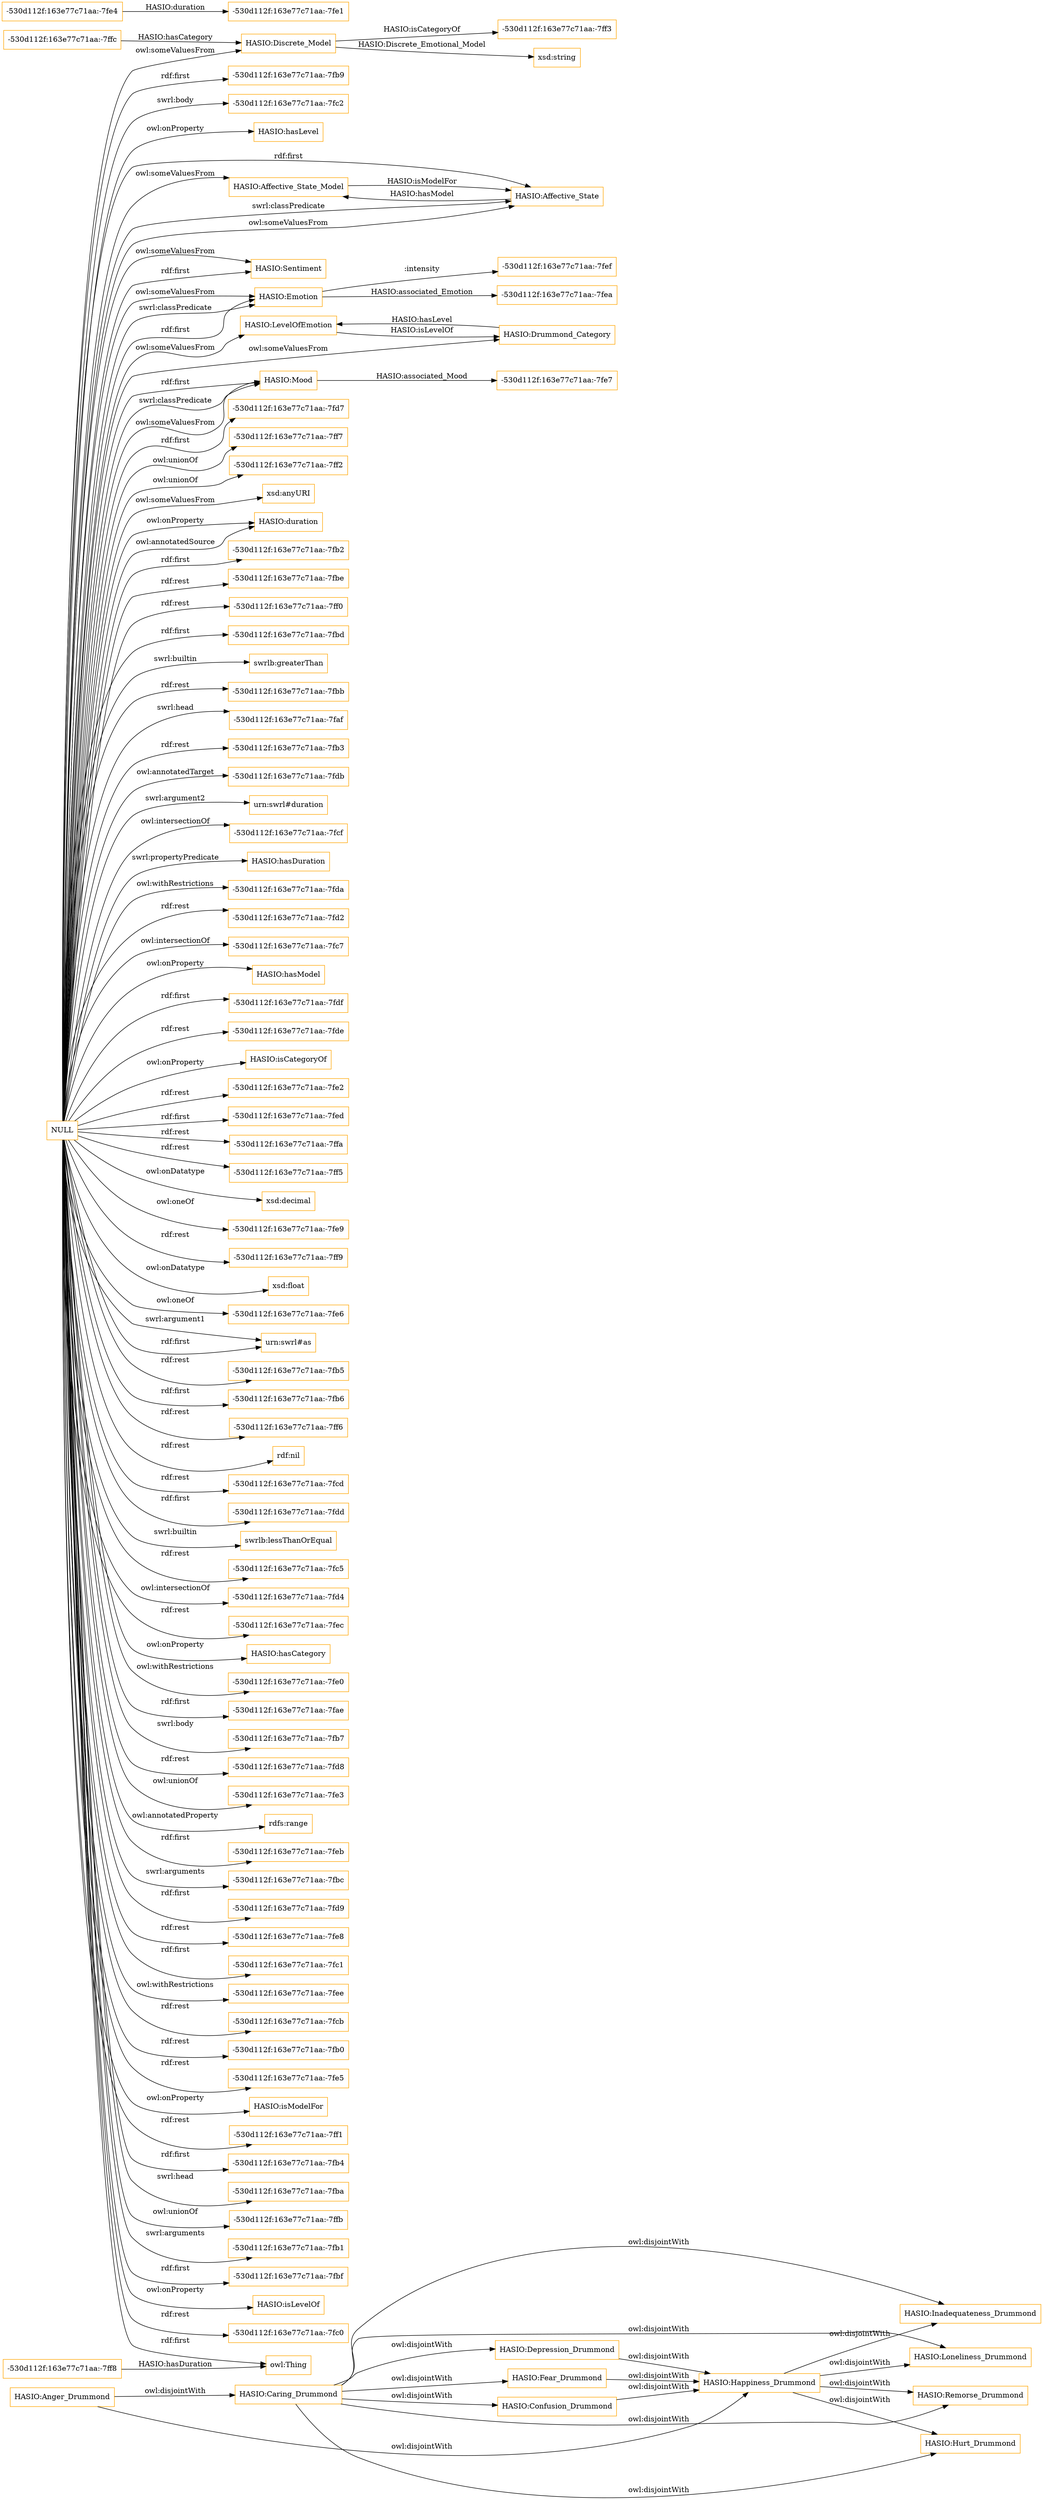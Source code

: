 digraph ar2dtool_diagram { 
rankdir=LR;
size="1501"
node [shape = rectangle, color="orange"]; "HASIO:Happiness_Drummond" "HASIO:Affective_State_Model" "HASIO:Loneliness_Drummond" "HASIO:Sentiment" "HASIO:Emotion" "HASIO:Affective_State" "HASIO:LevelOfEmotion" "HASIO:Confusion_Drummond" "HASIO:Mood" "-530d112f:163e77c71aa:-7ff8" "HASIO:Remorse_Drummond" "HASIO:Anger_Drummond" "HASIO:Inadequateness_Drummond" "HASIO:Fear_Drummond" "-530d112f:163e77c71aa:-7fe4" "HASIO:Depression_Drummond" "HASIO:Drummond_Category" "HASIO:Hurt_Drummond" "HASIO:Caring_Drummond" "-530d112f:163e77c71aa:-7ffc" "-530d112f:163e77c71aa:-7ff3" "HASIO:Discrete_Model" ; /*classes style*/
	"NULL" -> "-530d112f:163e77c71aa:-7ff7" [ label = "owl:unionOf" ];
	"NULL" -> "-530d112f:163e77c71aa:-7ff2" [ label = "owl:unionOf" ];
	"NULL" -> "HASIO:Drummond_Category" [ label = "owl:someValuesFrom" ];
	"NULL" -> "xsd:anyURI" [ label = "owl:someValuesFrom" ];
	"NULL" -> "HASIO:duration" [ label = "owl:onProperty" ];
	"NULL" -> "-530d112f:163e77c71aa:-7fb2" [ label = "rdf:first" ];
	"NULL" -> "-530d112f:163e77c71aa:-7fbe" [ label = "rdf:rest" ];
	"NULL" -> "-530d112f:163e77c71aa:-7ff0" [ label = "rdf:rest" ];
	"NULL" -> "-530d112f:163e77c71aa:-7fbd" [ label = "rdf:first" ];
	"NULL" -> "swrlb:greaterThan" [ label = "swrl:builtin" ];
	"NULL" -> "-530d112f:163e77c71aa:-7fbb" [ label = "rdf:rest" ];
	"NULL" -> "HASIO:Discrete_Model" [ label = "owl:someValuesFrom" ];
	"NULL" -> "-530d112f:163e77c71aa:-7faf" [ label = "swrl:head" ];
	"NULL" -> "-530d112f:163e77c71aa:-7fb3" [ label = "rdf:rest" ];
	"NULL" -> "-530d112f:163e77c71aa:-7fdb" [ label = "owl:annotatedTarget" ];
	"NULL" -> "urn:swrl#duration" [ label = "swrl:argument2" ];
	"NULL" -> "-530d112f:163e77c71aa:-7fcf" [ label = "owl:intersectionOf" ];
	"NULL" -> "HASIO:hasDuration" [ label = "swrl:propertyPredicate" ];
	"NULL" -> "-530d112f:163e77c71aa:-7fda" [ label = "owl:withRestrictions" ];
	"NULL" -> "-530d112f:163e77c71aa:-7fd2" [ label = "rdf:rest" ];
	"NULL" -> "-530d112f:163e77c71aa:-7fc7" [ label = "owl:intersectionOf" ];
	"NULL" -> "HASIO:hasModel" [ label = "owl:onProperty" ];
	"NULL" -> "-530d112f:163e77c71aa:-7fdf" [ label = "rdf:first" ];
	"NULL" -> "-530d112f:163e77c71aa:-7fde" [ label = "rdf:rest" ];
	"NULL" -> "HASIO:isCategoryOf" [ label = "owl:onProperty" ];
	"NULL" -> "-530d112f:163e77c71aa:-7fe2" [ label = "rdf:rest" ];
	"NULL" -> "-530d112f:163e77c71aa:-7fed" [ label = "rdf:first" ];
	"NULL" -> "-530d112f:163e77c71aa:-7ffa" [ label = "rdf:rest" ];
	"NULL" -> "-530d112f:163e77c71aa:-7ff5" [ label = "rdf:rest" ];
	"NULL" -> "xsd:decimal" [ label = "owl:onDatatype" ];
	"NULL" -> "HASIO:LevelOfEmotion" [ label = "owl:someValuesFrom" ];
	"NULL" -> "-530d112f:163e77c71aa:-7fe9" [ label = "owl:oneOf" ];
	"NULL" -> "-530d112f:163e77c71aa:-7ff9" [ label = "rdf:rest" ];
	"NULL" -> "xsd:float" [ label = "owl:onDatatype" ];
	"NULL" -> "-530d112f:163e77c71aa:-7fe6" [ label = "owl:oneOf" ];
	"NULL" -> "urn:swrl#as" [ label = "swrl:argument1" ];
	"NULL" -> "-530d112f:163e77c71aa:-7fb5" [ label = "rdf:rest" ];
	"NULL" -> "HASIO:Mood" [ label = "swrl:classPredicate" ];
	"NULL" -> "-530d112f:163e77c71aa:-7fb6" [ label = "rdf:first" ];
	"NULL" -> "HASIO:Affective_State_Model" [ label = "owl:someValuesFrom" ];
	"NULL" -> "-530d112f:163e77c71aa:-7ff6" [ label = "rdf:rest" ];
	"NULL" -> "HASIO:Emotion" [ label = "swrl:classPredicate" ];
	"NULL" -> "rdf:nil" [ label = "rdf:rest" ];
	"NULL" -> "-530d112f:163e77c71aa:-7fcd" [ label = "rdf:rest" ];
	"NULL" -> "-530d112f:163e77c71aa:-7fdd" [ label = "rdf:first" ];
	"NULL" -> "swrlb:lessThanOrEqual" [ label = "swrl:builtin" ];
	"NULL" -> "-530d112f:163e77c71aa:-7fc5" [ label = "rdf:rest" ];
	"NULL" -> "-530d112f:163e77c71aa:-7fd4" [ label = "owl:intersectionOf" ];
	"NULL" -> "-530d112f:163e77c71aa:-7fec" [ label = "rdf:rest" ];
	"NULL" -> "HASIO:hasCategory" [ label = "owl:onProperty" ];
	"NULL" -> "-530d112f:163e77c71aa:-7fe0" [ label = "owl:withRestrictions" ];
	"NULL" -> "HASIO:Mood" [ label = "owl:someValuesFrom" ];
	"NULL" -> "-530d112f:163e77c71aa:-7fae" [ label = "rdf:first" ];
	"NULL" -> "-530d112f:163e77c71aa:-7fb7" [ label = "swrl:body" ];
	"NULL" -> "-530d112f:163e77c71aa:-7fd8" [ label = "rdf:rest" ];
	"NULL" -> "-530d112f:163e77c71aa:-7fe3" [ label = "owl:unionOf" ];
	"NULL" -> "HASIO:Affective_State" [ label = "swrl:classPredicate" ];
	"NULL" -> "rdfs:range" [ label = "owl:annotatedProperty" ];
	"NULL" -> "-530d112f:163e77c71aa:-7feb" [ label = "rdf:first" ];
	"NULL" -> "HASIO:Sentiment" [ label = "owl:someValuesFrom" ];
	"NULL" -> "HASIO:Emotion" [ label = "rdf:first" ];
	"NULL" -> "-530d112f:163e77c71aa:-7fbc" [ label = "swrl:arguments" ];
	"NULL" -> "-530d112f:163e77c71aa:-7fd9" [ label = "rdf:first" ];
	"NULL" -> "-530d112f:163e77c71aa:-7fe8" [ label = "rdf:rest" ];
	"NULL" -> "HASIO:duration" [ label = "owl:annotatedSource" ];
	"NULL" -> "owl:Thing" [ label = "rdf:first" ];
	"NULL" -> "-530d112f:163e77c71aa:-7fc1" [ label = "rdf:first" ];
	"NULL" -> "HASIO:Emotion" [ label = "owl:someValuesFrom" ];
	"NULL" -> "-530d112f:163e77c71aa:-7fee" [ label = "owl:withRestrictions" ];
	"NULL" -> "-530d112f:163e77c71aa:-7fcb" [ label = "rdf:rest" ];
	"NULL" -> "HASIO:Affective_State" [ label = "owl:someValuesFrom" ];
	"NULL" -> "-530d112f:163e77c71aa:-7fb0" [ label = "rdf:rest" ];
	"NULL" -> "-530d112f:163e77c71aa:-7fe5" [ label = "rdf:rest" ];
	"NULL" -> "HASIO:isModelFor" [ label = "owl:onProperty" ];
	"NULL" -> "-530d112f:163e77c71aa:-7ff1" [ label = "rdf:rest" ];
	"NULL" -> "-530d112f:163e77c71aa:-7fb4" [ label = "rdf:first" ];
	"NULL" -> "-530d112f:163e77c71aa:-7fba" [ label = "swrl:head" ];
	"NULL" -> "-530d112f:163e77c71aa:-7ffb" [ label = "owl:unionOf" ];
	"NULL" -> "urn:swrl#as" [ label = "rdf:first" ];
	"NULL" -> "-530d112f:163e77c71aa:-7fb1" [ label = "swrl:arguments" ];
	"NULL" -> "-530d112f:163e77c71aa:-7fbf" [ label = "rdf:first" ];
	"NULL" -> "HASIO:isLevelOf" [ label = "owl:onProperty" ];
	"NULL" -> "-530d112f:163e77c71aa:-7fc0" [ label = "rdf:rest" ];
	"NULL" -> "HASIO:Mood" [ label = "rdf:first" ];
	"NULL" -> "-530d112f:163e77c71aa:-7fb9" [ label = "rdf:first" ];
	"NULL" -> "HASIO:Affective_State" [ label = "rdf:first" ];
	"NULL" -> "-530d112f:163e77c71aa:-7fc2" [ label = "swrl:body" ];
	"NULL" -> "HASIO:hasLevel" [ label = "owl:onProperty" ];
	"NULL" -> "HASIO:Sentiment" [ label = "rdf:first" ];
	"NULL" -> "-530d112f:163e77c71aa:-7fd7" [ label = "rdf:first" ];
	"HASIO:Anger_Drummond" -> "HASIO:Happiness_Drummond" [ label = "owl:disjointWith" ];
	"HASIO:Anger_Drummond" -> "HASIO:Caring_Drummond" [ label = "owl:disjointWith" ];
	"HASIO:Depression_Drummond" -> "HASIO:Happiness_Drummond" [ label = "owl:disjointWith" ];
	"HASIO:Caring_Drummond" -> "HASIO:Remorse_Drummond" [ label = "owl:disjointWith" ];
	"HASIO:Caring_Drummond" -> "HASIO:Loneliness_Drummond" [ label = "owl:disjointWith" ];
	"HASIO:Caring_Drummond" -> "HASIO:Inadequateness_Drummond" [ label = "owl:disjointWith" ];
	"HASIO:Caring_Drummond" -> "HASIO:Hurt_Drummond" [ label = "owl:disjointWith" ];
	"HASIO:Caring_Drummond" -> "HASIO:Fear_Drummond" [ label = "owl:disjointWith" ];
	"HASIO:Caring_Drummond" -> "HASIO:Depression_Drummond" [ label = "owl:disjointWith" ];
	"HASIO:Caring_Drummond" -> "HASIO:Confusion_Drummond" [ label = "owl:disjointWith" ];
	"HASIO:Happiness_Drummond" -> "HASIO:Remorse_Drummond" [ label = "owl:disjointWith" ];
	"HASIO:Happiness_Drummond" -> "HASIO:Loneliness_Drummond" [ label = "owl:disjointWith" ];
	"HASIO:Happiness_Drummond" -> "HASIO:Inadequateness_Drummond" [ label = "owl:disjointWith" ];
	"HASIO:Happiness_Drummond" -> "HASIO:Hurt_Drummond" [ label = "owl:disjointWith" ];
	"HASIO:Confusion_Drummond" -> "HASIO:Happiness_Drummond" [ label = "owl:disjointWith" ];
	"HASIO:Fear_Drummond" -> "HASIO:Happiness_Drummond" [ label = "owl:disjointWith" ];
	"HASIO:Mood" -> "-530d112f:163e77c71aa:-7fe7" [ label = "HASIO:associated_Mood" ];
	"HASIO:Discrete_Model" -> "xsd:string" [ label = "HASIO:Discrete_Emotional_Model" ];
	"HASIO:Emotion" -> "-530d112f:163e77c71aa:-7fef" [ label = ":intensity" ];
	"HASIO:LevelOfEmotion" -> "HASIO:Drummond_Category" [ label = "HASIO:isLevelOf" ];
	"HASIO:Drummond_Category" -> "HASIO:LevelOfEmotion" [ label = "HASIO:hasLevel" ];
	"HASIO:Emotion" -> "-530d112f:163e77c71aa:-7fea" [ label = "HASIO:associated_Emotion" ];
	"-530d112f:163e77c71aa:-7ffc" -> "HASIO:Discrete_Model" [ label = "HASIO:hasCategory" ];
	"HASIO:Affective_State_Model" -> "HASIO:Affective_State" [ label = "HASIO:isModelFor" ];
	"HASIO:Discrete_Model" -> "-530d112f:163e77c71aa:-7ff3" [ label = "HASIO:isCategoryOf" ];
	"-530d112f:163e77c71aa:-7fe4" -> "-530d112f:163e77c71aa:-7fe1" [ label = "HASIO:duration" ];
	"HASIO:Affective_State" -> "HASIO:Affective_State_Model" [ label = "HASIO:hasModel" ];
	"-530d112f:163e77c71aa:-7ff8" -> "owl:Thing" [ label = "HASIO:hasDuration" ];

}
